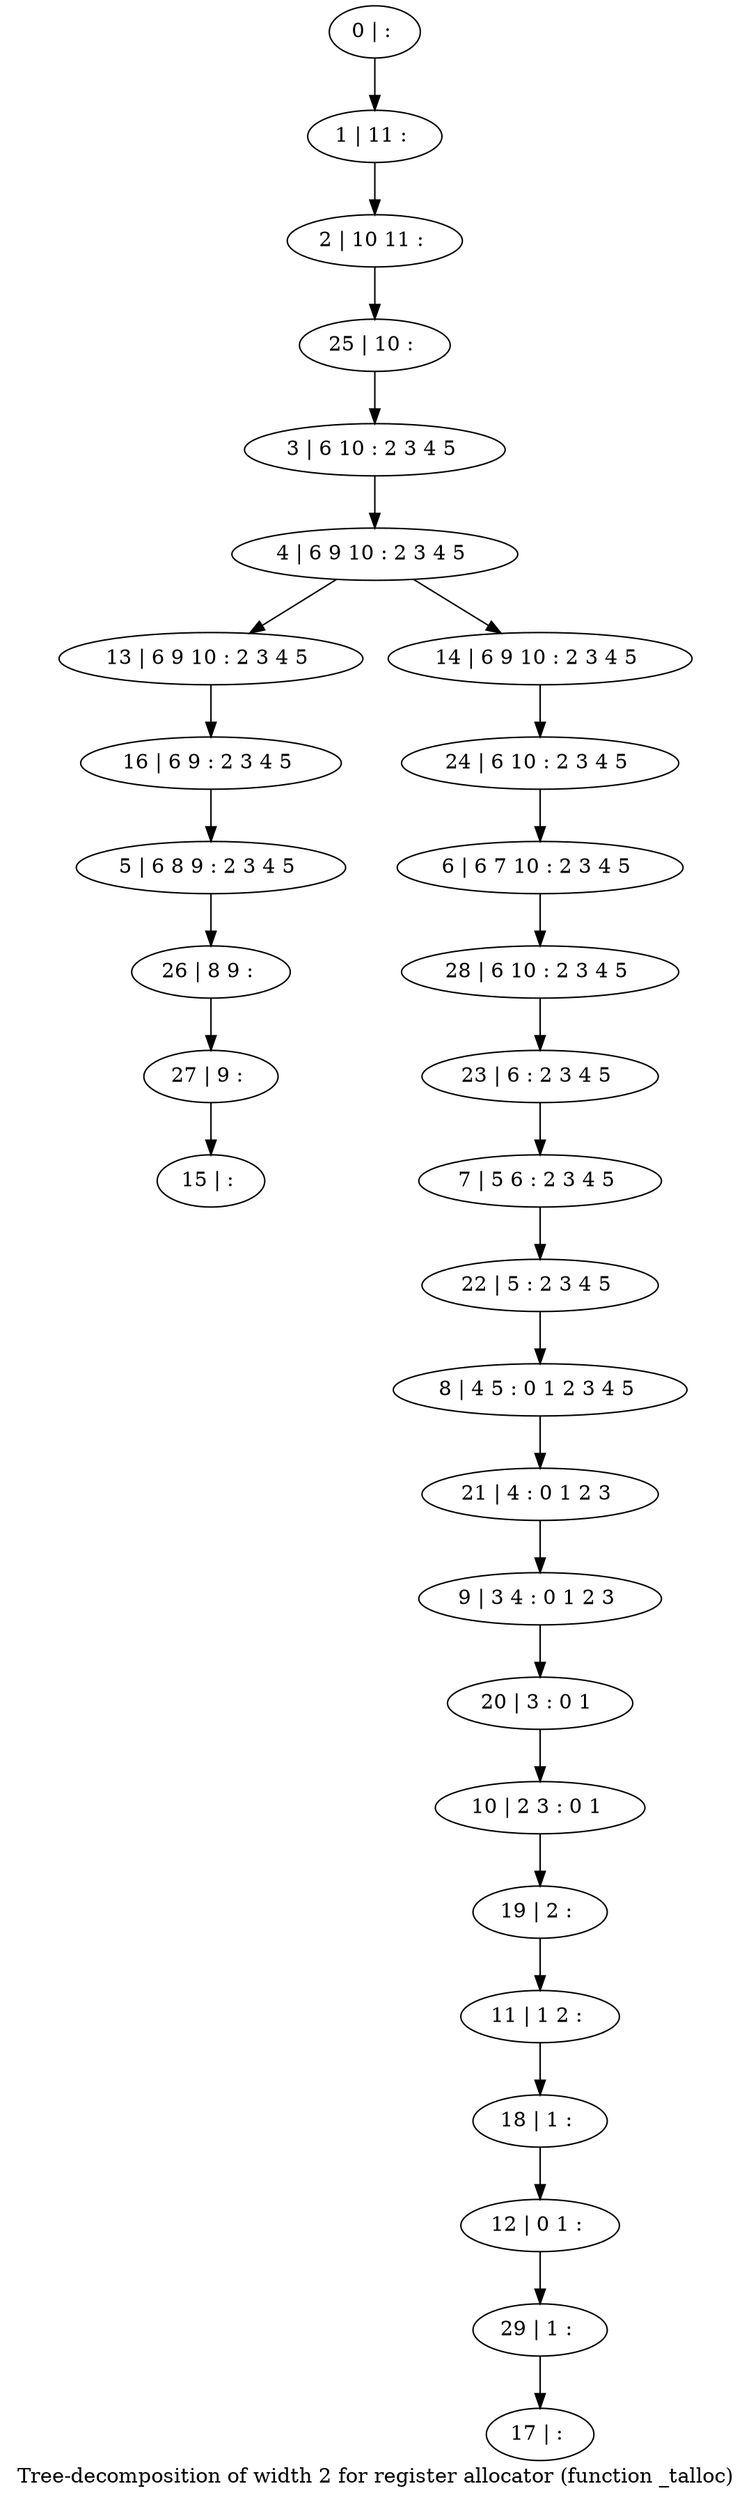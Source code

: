 digraph G {
graph [label="Tree-decomposition of width 2 for register allocator (function _talloc)"]
0[label="0 | : "];
1[label="1 | 11 : "];
2[label="2 | 10 11 : "];
3[label="3 | 6 10 : 2 3 4 5 "];
4[label="4 | 6 9 10 : 2 3 4 5 "];
5[label="5 | 6 8 9 : 2 3 4 5 "];
6[label="6 | 6 7 10 : 2 3 4 5 "];
7[label="7 | 5 6 : 2 3 4 5 "];
8[label="8 | 4 5 : 0 1 2 3 4 5 "];
9[label="9 | 3 4 : 0 1 2 3 "];
10[label="10 | 2 3 : 0 1 "];
11[label="11 | 1 2 : "];
12[label="12 | 0 1 : "];
13[label="13 | 6 9 10 : 2 3 4 5 "];
14[label="14 | 6 9 10 : 2 3 4 5 "];
15[label="15 | : "];
16[label="16 | 6 9 : 2 3 4 5 "];
17[label="17 | : "];
18[label="18 | 1 : "];
19[label="19 | 2 : "];
20[label="20 | 3 : 0 1 "];
21[label="21 | 4 : 0 1 2 3 "];
22[label="22 | 5 : 2 3 4 5 "];
23[label="23 | 6 : 2 3 4 5 "];
24[label="24 | 6 10 : 2 3 4 5 "];
25[label="25 | 10 : "];
26[label="26 | 8 9 : "];
27[label="27 | 9 : "];
28[label="28 | 6 10 : 2 3 4 5 "];
29[label="29 | 1 : "];
0->1 ;
1->2 ;
3->4 ;
4->13 ;
4->14 ;
16->5 ;
13->16 ;
18->12 ;
11->18 ;
19->11 ;
10->19 ;
20->10 ;
9->20 ;
21->9 ;
8->21 ;
22->8 ;
7->22 ;
23->7 ;
24->6 ;
14->24 ;
25->3 ;
2->25 ;
5->26 ;
27->15 ;
26->27 ;
28->23 ;
6->28 ;
29->17 ;
12->29 ;
}

